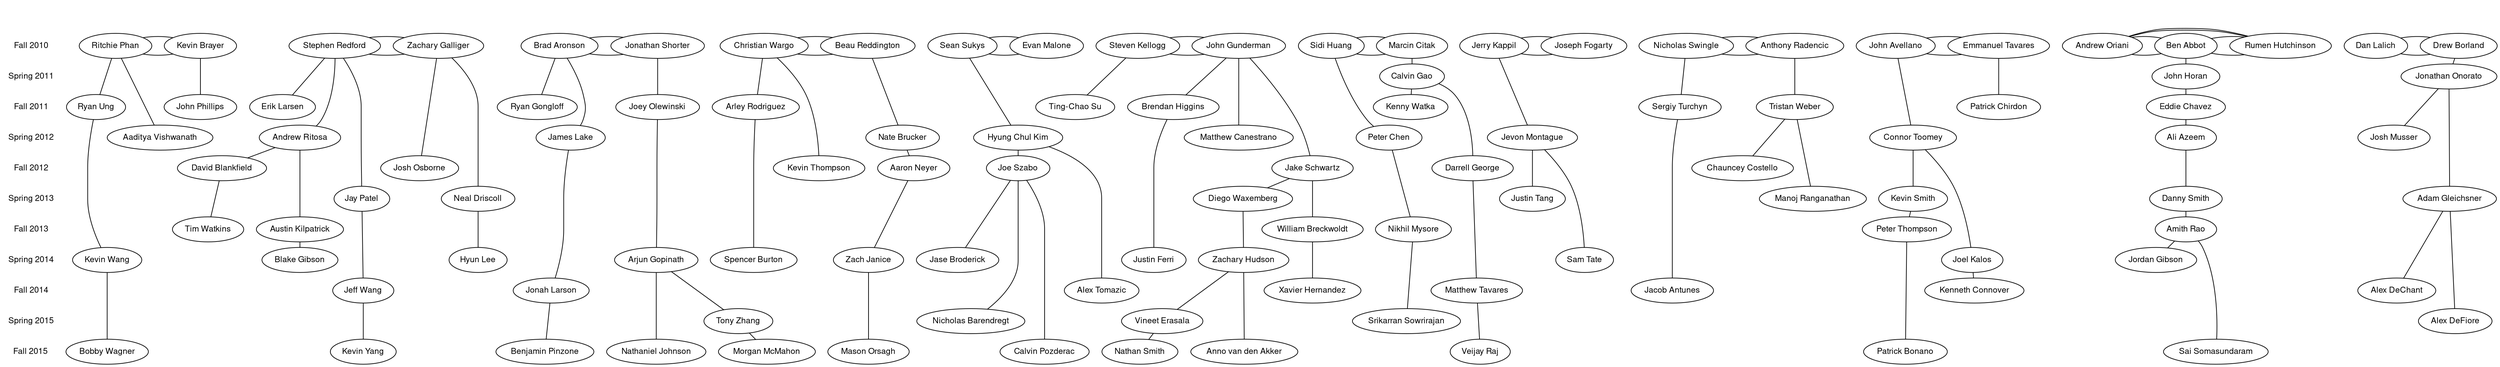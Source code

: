 /******************************************
 * Deta Chi of CWRU Brotherhood tree.     *
 *                                        *
 * Based on the work of the               *
 * Beta Nu of Theta Chi Brotherhood tree. *
 *                                        *
 * This language has a C-like grammar and *
 * commenting system.			  *
 *****************************************/
digraph brotherhood {
	ranksep=0; // minimum separation between ranks
//	concentrate=true; // gives a more flowing edge pattern
	ratio=compress; // optimizes for horizontal space
	size="50,50"; // gives it a square shape
	/* This first block represents a timeline on the left side. */
	{
		// Change font to something appropriate for your system
		node [shape=plaintext, fontname="Nimbus Sans 1", fontsize=12];
		edge [style=invis];
                "" -> "Fall 2010" -> "Spring 2011" -> "Fall 2011" -> "Spring 2012" -> "Fall 2012" -> "Spring 2013" -> "Fall 2013" -> "Spring 2014" -> "Fall 2014" -> "Spring 2015" -> "Fall 2015";
	}
	/* This lists who was in which pledge class so that everyone from each pledge class is in the same rank. */
	node [color=black, shape=ellipse, fontname="Nimbus Sans 1", fontsize=12];
	edge [arrowhead=none, arrowtail=none];

    { rank = same; "Fall 2010"; "Ritchie Phan"; "Stephen Redford"; "Zachary Galliger"; "Brad Aronson"; "Christian Wargo"; "Sean Sukys"; "Steven Kellogg"; "Kevin Brayer"; "Sidi Huang"; "Jerry Kappil"; "Nicholas Swingle"; "Jonathan Shorter"; "Anthony Radencic"; "John Avellano"; "Andrew Oriani"; "John Gunderman"; "Beau Reddington"; "Dan Lalich"; "Evan Malone"; "Ben Abbot"; "Drew Borland"; "Marcin Citak"; "Joseph Fogarty"; "Emmanuel Tavares"; "Rumen Hutchinson"}
    { rank = same; "Spring 2011"; "John Horan"; "Jonathan Onorato"; "Calvin Gao";}
	{ rank = same; "Fall 2011"; "Joey Olewinski"; "Ryan Ung"; "Eddie Chavez"; "Ting-Chao Su"; "Tristan Weber"; "Erik Larsen"; "Brendan Higgins"; "Patrick Chirdon"; "Arley Rodriguez"; "Sergiy Turchyn"; "John Phillips"; "Kenny Watka"; "Ryan Gongloff"}
	{ rank = same; "Spring 2012"; "Matthew Canestrano"; "Andrew Ritosa"; "Connor Toomey"; "Jevon Montague"; "Ali Azeem"; "Peter Chen"; "Josh Musser"; "James Lake"; "Hyung Chul Kim"; "Nate Brucker"; "Aaditya Vishwanath"}
    { rank = same; "Fall 2012"; "Jake Schwartz"; "Joe Szabo"; "Kevin Thompson"; "Darrell George"; "Aaron Neyer"; "Josh Osborne"; "Chauncey Costello"; "David Blankfield";}
    { rank = same; "Spring 2013"; "Danny Smith"; "Manoj Ranganathan";  "Neal Driscoll"; "Jay Patel"; "Diego Waxemberg"; "Adam Gleichsner"; "Justin Tang"; "Kevin Smith"; }
    { rank = same; "Fall 2013"; "William Breckwoldt"; "Nikhil Mysore"; "Austin Kilpatrick"; "Tim Watkins"; "Amith Rao"; "Peter Thompson"; }
    { rank = same; "Spring 2014"; "Jase Broderick"; "Spencer Burton"; "Justin Ferri"; "Blake Gibson"; "Jordan Gibson"; "Arjun Gopinath"; "Zachary Hudson"; "Joel Kalos"; "Sam Tate"; "Kevin Wang"; "Hyun Lee"; "Zach Janice"; }
    { rank = same; "Fall 2014"; "Jeff Wang"; "Jonah Larson"; "Alex Tomazic"; "Xavier Hernandez"; "Matthew Tavares"; "Jacob Antunes"; "Kenneth Connover"; "Alex DeChant"; }
    { rank = same; "Spring 2015"; "Vineet Erasala"; "Srikarran Sowrirajan"; "Nicholas Barendregt"; "Alex DeFiore";}
    { rank = same; "Fall 2015"; "Patrick Bonano"; "Nathan Smith"; "Veijay Raj"; "Bobby Wagner"; "Anno van den Akker"; "Mason Orsagh"; "Sai Somasundaram"; "Nathaniel Johnson"; "Calvin Pozderac"; "Benjamin Pinzone"; "Kevin Yang"; "Morgan McMahon";}

	/* Big brother -> Little brother */
        /* Co-bros have connections in both directions */
        "Ritchie Phan" -> "Kevin Brayer";
        "Stephen Redford" -> "Zachary Galliger";
        "Zachary Galliger" -> "Stephen Redford";
        "Brad Aronson" -> "Jonathan Shorter";
        "Christian Wargo" -> "Beau Reddington";
        "Sean Sukys" -> "Evan Malone";
        "Evan Malone" -> "Sean Sukys";
        "Steven Kellogg" -> "John Gunderman";
        "Jonathan Shorter" -> "Joey Olewinski";
        "Ritchie Phan" -> "Ryan Ung";
        "Ben Abbot" -> "John Horan";
        "John Horan" -> "Eddie Chavez";
        "Kevin Brayer" -> "Ritchie Phan";
        "Drew Borland" ->"Jonathan Onorato";
        "Marcin Citak" -> "Sidi Huang";
        "Sidi Huang" -> "Marcin Citak";
        "Marcin Citak" -> "Calvin Gao";
        "Jerry Kappil" -> "Joseph Fogarty";
        "Joseph Fogarty" -> "Jerry Kappil";
        "Steven Kellogg" -> "Ting-Chao Su";
        "Nicholas Swingle" -> "Anthony Radencic";
        "Anthony Radencic"-> "Tristan Weber";
        "Jonathan Shorter" -> "Brad Aronson";
        "Anthony Radencic" -> "Nicholas Swingle";
        "John Avellano" -> "Emmanuel Tavares";
        "Emmanuel Tavares" -> "John Avellano";
        "Andrew Oriani" -> "Ben Abbot";
        "Ben Abbot" -> "Andrew Oriani";
        "John Gunderman" -> "Steven Kellogg";
        "Beau Reddington" -> "Christian Wargo";
        "Dan Lalich" -> "Drew Borland";
        "Drew Borland" -> "Dan Lalich";
        "Stephen Redford" -> "Erik Larsen";
        "John Gunderman" -> "Brendan Higgins";
        "Emmanuel Tavares" -> "Patrick Chirdon";
        "Christian Wargo" -> "Arley Rodriguez";
        "Nicholas Swingle" -> "Sergiy Turchyn";
        "Kevin Brayer" -> "John Phillips";
        "John Gunderman" -> "Matthew Canestrano";
        "Stephen Redford" -> "Andrew Ritosa";
        "John Avellano" -> "Connor Toomey";
        "Jerry Kappil" -> "Jevon Montague";
        "Eddie Chavez" -> "Ali Azeem";
        "Sidi Huang" -> "Peter Chen";
        "Jonathan Onorato" -> "Josh Musser";
        "Brad Aronson" -> "James Lake";
        "Sean Sukys" -> "Hyung Chul Kim";
        "Beau Reddington" -> "Nate Brucker";
        "Ritchie Phan" -> "Aaditya Vishwanath";
        "Rumen Hutchinson" -> "Ben Abbot";
        "Ben Abbot" -> "Rumen Hutchinson";
        "Rumen Hutchinson" -> "Andrew Oriani";
        "Andrew Oriani" -> "Rumen Hutchinson";
        "Calvin Gao" -> "Kenny Watka";
        "Brad Aronson" -> "Ryan Gongloff";
        "John Gunderman" -> "Jake Schwartz";
        "Anthony Radencic"
        "Hyung Chul Kim" -> "Joe Szabo";
        "Christian Wargo" -> "Kevin Thompson";
        "Nate Brucker" -> "Aaron Neyer";
        "Zachary Galliger" -> "Josh Osborne";
        "Tristan Weber" -> "Chauncey Costello";
        "Andrew Ritosa" -> "David Blankfield";
        "Calvin Gao" -> "Darrell George";
        "Ali Azeem" -> "Danny Smith";
        "Tristan Weber" -> "Manoj Ranganathan";
        "Zachary Galliger" -> "Neal Driscoll";
        "Stephen Redford" -> "Jay Patel";
        "Jake Schwartz" -> "Diego Waxemberg";
        "Jonathan Onorato" -> "Adam Gleichsner";
        "Jevon Montague" -> "Justin Tang";
        "Connor Toomey" -> "Kevin Smith";
        "Jake Schwartz" -> "William Breckwoldt";
        "Peter Chen" -> "Nikhil Mysore";
        "Kevin Smith" -> "Peter Thompson";
        "Andrew Ritosa" -> "Austin Kilpatrick";
        "David Blankfield" -> "Tim Watkins";
        "Danny Smith" -> "Amith Rao";
        "Joe Szabo" -> "Jase Broderick";
        "Arley Rodriguez" -> "Spencer Burton";
        "Brendan Higgins" -> "Justin Ferri";
        "Austin Kilpatrick" -> "Blake Gibson";
        "Amith Rao" -> "Jordan Gibson";
        "Joey Olewinski" -> "Arjun Gopinath";
        "Diego Waxemberg" -> "Zachary Hudson";
        "Connor Toomey" -> "Joel Kalos";
        "Jevon Montague" -> "Sam Tate";
        "Ryan Ung" -> "Kevin Wang";
        "Neal Driscoll" -> "Hyun Lee";
        "Aaron Neyer" -> "Zach Janice";
        "Jay Patel" -> "Jeff Wang";
        "James Lake" -> "Jonah Larson";
        "Arjun Gopinath" -> "Tony Zhang";
        "Hyung Chul Kim" -> "Alex Tomazic";
        "William Breckwoldt" -> "Xavier Hernandez";
        "Darrell George" -> "Matthew Tavares";
        "Sergiy Turchyn" -> "Jacob Antunes";
        "Joel Kalos" -> "Kenneth Connover";
        "Adam Gleichsner" -> "Alex DeChant";
        "Adam Gleichsner" -> "Alex DeFiore";
        "Joe Szabo" -> "Nicholas Barendregt";
        "Nikhil Mysore" -> "Srikarran Sowrirajan";
        "Zachary Hudson" -> "Vineet Erasala";
        "Peter Thompson" -> "Patrick Bonano";
        "Vineet Erasala" -> "Nathan Smith";
        "Matthew Tavares" -> "Veijay Raj";
        "Kevin Wang" -> "Bobby Wagner";
        "Zachary Hudson" -> "Anno van den Akker";
        "Zach Janice" -> "Mason Orsagh";
        "Amith Rao" -> "Sai Somasundaram";
        "Arjun Gopinath" -> "Nathaniel Johnson";
        "Joe Szabo" -> "Calvin Pozderac";
        "Jonah Larson" -> "Benjamin Pinzone";
        "Jeff Wang" -> "Kevin Yang";
        "Tony Zhang" -> "Morgan McMahon";

}
